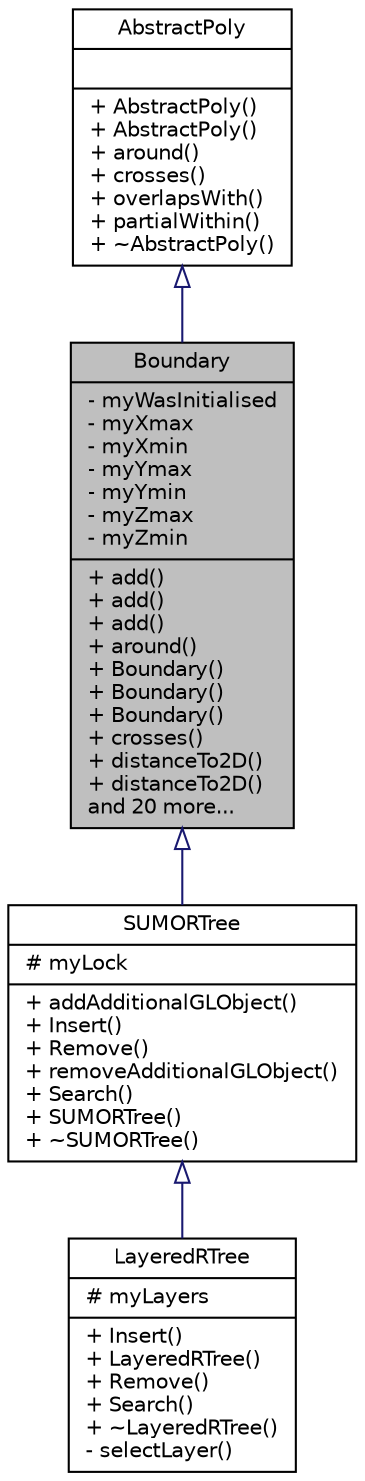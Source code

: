 digraph "Boundary"
{
  edge [fontname="Helvetica",fontsize="10",labelfontname="Helvetica",labelfontsize="10"];
  node [fontname="Helvetica",fontsize="10",shape=record];
  Node0 [label="{Boundary\n|- myWasInitialised\l- myXmax\l- myXmin\l- myYmax\l- myYmin\l- myZmax\l- myZmin\l|+ add()\l+ add()\l+ add()\l+ around()\l+ Boundary()\l+ Boundary()\l+ Boundary()\l+ crosses()\l+ distanceTo2D()\l+ distanceTo2D()\land 20 more...\l}",height=0.2,width=0.4,color="black", fillcolor="grey75", style="filled", fontcolor="black"];
  Node1 -> Node0 [dir="back",color="midnightblue",fontsize="10",style="solid",arrowtail="onormal",fontname="Helvetica"];
  Node1 [label="{AbstractPoly\n||+ AbstractPoly()\l+ AbstractPoly()\l+ around()\l+ crosses()\l+ overlapsWith()\l+ partialWithin()\l+ ~AbstractPoly()\l}",height=0.2,width=0.4,color="black", fillcolor="white", style="filled",URL="$de/d1a/class_abstract_poly.html"];
  Node0 -> Node2 [dir="back",color="midnightblue",fontsize="10",style="solid",arrowtail="onormal",fontname="Helvetica"];
  Node2 [label="{SUMORTree\n|# myLock\l|+ addAdditionalGLObject()\l+ Insert()\l+ Remove()\l+ removeAdditionalGLObject()\l+ Search()\l+ SUMORTree()\l+ ~SUMORTree()\l}",height=0.2,width=0.4,color="black", fillcolor="white", style="filled",URL="$d3/dca/class_s_u_m_o_r_tree.html",tooltip="A RT-tree for efficient storing of SUMO&#39;s GL-objects. "];
  Node2 -> Node3 [dir="back",color="midnightblue",fontsize="10",style="solid",arrowtail="onormal",fontname="Helvetica"];
  Node3 [label="{LayeredRTree\n|# myLayers\l|+ Insert()\l+ LayeredRTree()\l+ Remove()\l+ Search()\l+ ~LayeredRTree()\l- selectLayer()\l}",height=0.2,width=0.4,color="black", fillcolor="white", style="filled",URL="$d5/d5a/class_layered_r_tree.html",tooltip="A RT-tree for efficient storing of SUMO&#39;s GL-objects in layers. "];
}
